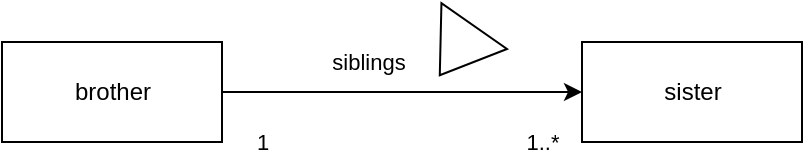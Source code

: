 <mxfile>
    <diagram id="nhxN-QqKAdjPXjA7MFAO" name="第1頁">
        <mxGraphModel dx="1130" dy="536" grid="1" gridSize="10" guides="1" tooltips="1" connect="1" arrows="1" fold="1" page="1" pageScale="1" pageWidth="827" pageHeight="1169" math="0" shadow="0">
            <root>
                <mxCell id="0"/>
                <mxCell id="1" parent="0"/>
                <mxCell id="7" style="edgeStyle=none;html=1;exitX=1;exitY=0.5;exitDx=0;exitDy=0;entryX=0;entryY=0.5;entryDx=0;entryDy=0;" edge="1" parent="1" source="2" target="3">
                    <mxGeometry relative="1" as="geometry"/>
                </mxCell>
                <mxCell id="8" value="siblings" style="edgeLabel;html=1;align=center;verticalAlign=middle;resizable=0;points=[];" vertex="1" connectable="0" parent="7">
                    <mxGeometry x="-0.189" y="-1" relative="1" as="geometry">
                        <mxPoint y="-16" as="offset"/>
                    </mxGeometry>
                </mxCell>
                <mxCell id="9" value="1" style="edgeLabel;html=1;align=center;verticalAlign=middle;resizable=0;points=[];" vertex="1" connectable="0" parent="7">
                    <mxGeometry x="-0.511" relative="1" as="geometry">
                        <mxPoint x="-24" y="25" as="offset"/>
                    </mxGeometry>
                </mxCell>
                <mxCell id="11" value="1..*" style="edgeLabel;html=1;align=center;verticalAlign=middle;resizable=0;points=[];" vertex="1" connectable="0" parent="7">
                    <mxGeometry x="0.278" y="-4" relative="1" as="geometry">
                        <mxPoint x="45" y="21" as="offset"/>
                    </mxGeometry>
                </mxCell>
                <mxCell id="2" value="brother" style="html=1;" vertex="1" parent="1">
                    <mxGeometry x="190" y="200" width="110" height="50" as="geometry"/>
                </mxCell>
                <mxCell id="3" value="sister" style="html=1;" vertex="1" parent="1">
                    <mxGeometry x="480" y="200" width="110" height="50" as="geometry"/>
                </mxCell>
                <mxCell id="6" value="" style="triangle;whiteSpace=wrap;html=1;rotation=125;" vertex="1" parent="1">
                    <mxGeometry x="402.5" y="184.33" width="30" height="40" as="geometry"/>
                </mxCell>
            </root>
        </mxGraphModel>
    </diagram>
</mxfile>